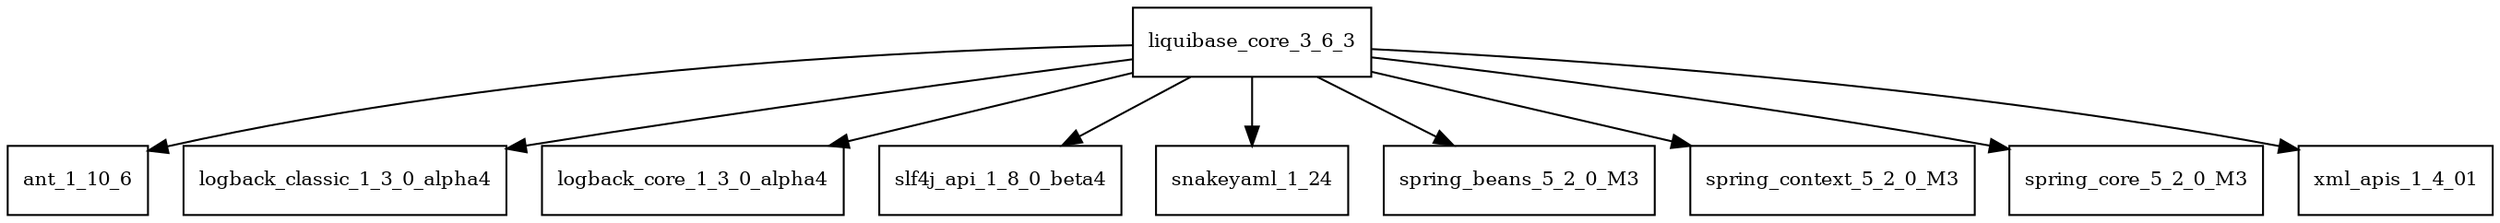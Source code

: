 digraph liquibase_core_3_6_3_dependencies {
  node [shape = box, fontsize=10.0];
  liquibase_core_3_6_3 -> ant_1_10_6;
  liquibase_core_3_6_3 -> logback_classic_1_3_0_alpha4;
  liquibase_core_3_6_3 -> logback_core_1_3_0_alpha4;
  liquibase_core_3_6_3 -> slf4j_api_1_8_0_beta4;
  liquibase_core_3_6_3 -> snakeyaml_1_24;
  liquibase_core_3_6_3 -> spring_beans_5_2_0_M3;
  liquibase_core_3_6_3 -> spring_context_5_2_0_M3;
  liquibase_core_3_6_3 -> spring_core_5_2_0_M3;
  liquibase_core_3_6_3 -> xml_apis_1_4_01;
}
